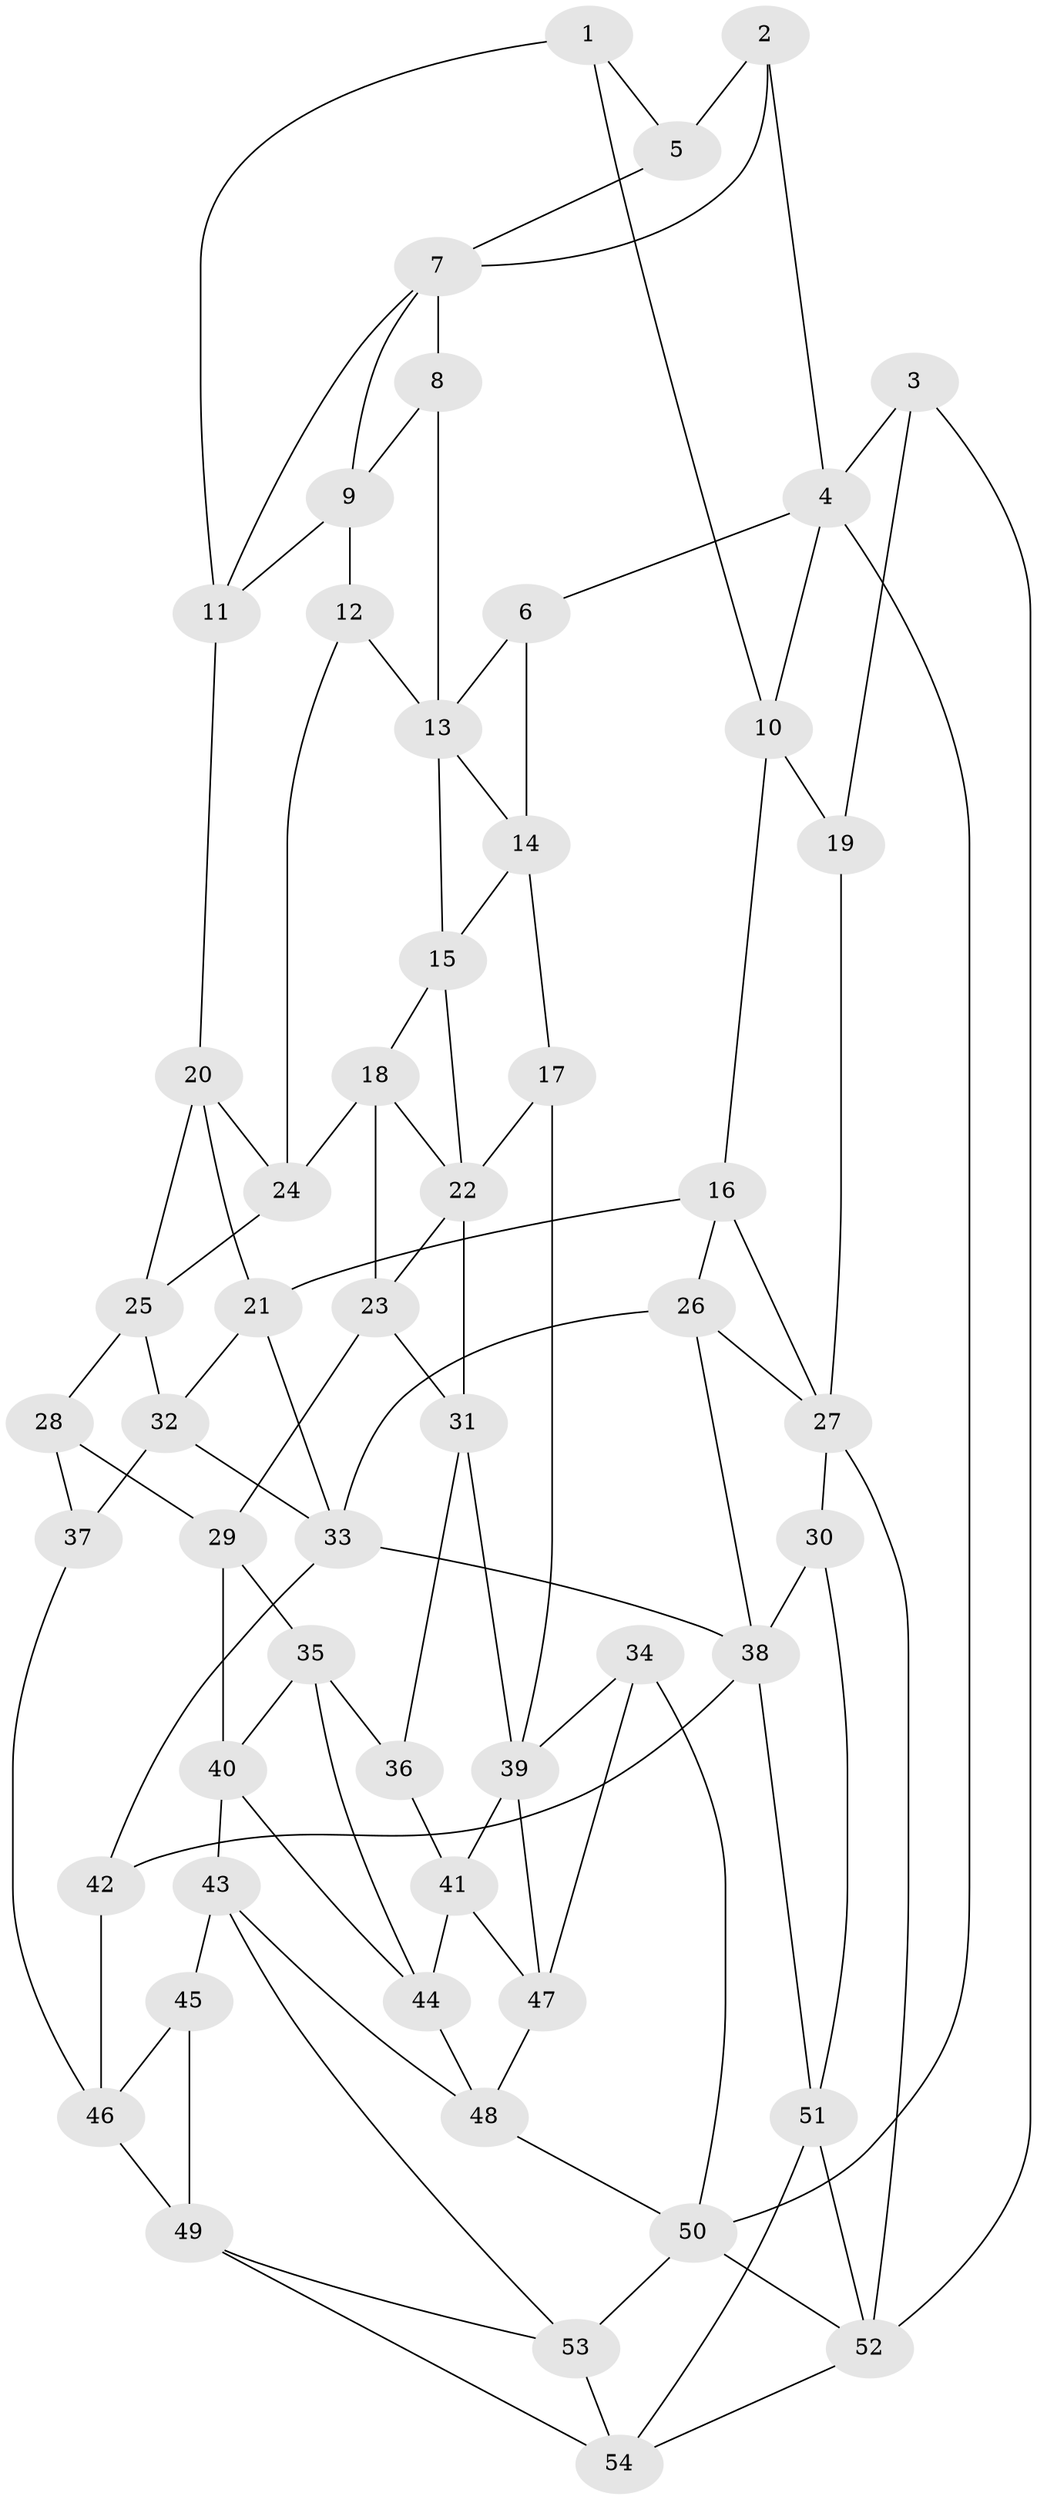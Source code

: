 // original degree distribution, {3: 0.014705882352941176, 6: 0.22794117647058823, 5: 0.5147058823529411, 4: 0.2426470588235294}
// Generated by graph-tools (version 1.1) at 2025/38/03/04/25 23:38:33]
// undirected, 54 vertices, 105 edges
graph export_dot {
  node [color=gray90,style=filled];
  1;
  2;
  3;
  4;
  5;
  6;
  7;
  8;
  9;
  10;
  11;
  12;
  13;
  14;
  15;
  16;
  17;
  18;
  19;
  20;
  21;
  22;
  23;
  24;
  25;
  26;
  27;
  28;
  29;
  30;
  31;
  32;
  33;
  34;
  35;
  36;
  37;
  38;
  39;
  40;
  41;
  42;
  43;
  44;
  45;
  46;
  47;
  48;
  49;
  50;
  51;
  52;
  53;
  54;
  1 -- 5 [weight=1.0];
  1 -- 10 [weight=1.0];
  1 -- 11 [weight=1.0];
  2 -- 4 [weight=1.0];
  2 -- 5 [weight=1.0];
  2 -- 7 [weight=1.0];
  3 -- 4 [weight=2.0];
  3 -- 19 [weight=1.0];
  3 -- 52 [weight=1.0];
  4 -- 6 [weight=1.0];
  4 -- 10 [weight=1.0];
  4 -- 50 [weight=1.0];
  5 -- 7 [weight=1.0];
  6 -- 13 [weight=1.0];
  6 -- 14 [weight=1.0];
  7 -- 8 [weight=1.0];
  7 -- 9 [weight=1.0];
  7 -- 11 [weight=1.0];
  8 -- 9 [weight=1.0];
  8 -- 13 [weight=2.0];
  9 -- 11 [weight=1.0];
  9 -- 12 [weight=1.0];
  10 -- 16 [weight=1.0];
  10 -- 19 [weight=1.0];
  11 -- 20 [weight=1.0];
  12 -- 13 [weight=1.0];
  12 -- 24 [weight=1.0];
  13 -- 14 [weight=1.0];
  13 -- 15 [weight=1.0];
  14 -- 15 [weight=1.0];
  14 -- 17 [weight=1.0];
  15 -- 18 [weight=1.0];
  15 -- 22 [weight=1.0];
  16 -- 21 [weight=1.0];
  16 -- 26 [weight=1.0];
  16 -- 27 [weight=1.0];
  17 -- 22 [weight=2.0];
  17 -- 39 [weight=1.0];
  18 -- 22 [weight=1.0];
  18 -- 23 [weight=1.0];
  18 -- 24 [weight=1.0];
  19 -- 27 [weight=2.0];
  20 -- 21 [weight=1.0];
  20 -- 24 [weight=1.0];
  20 -- 25 [weight=1.0];
  21 -- 32 [weight=1.0];
  21 -- 33 [weight=1.0];
  22 -- 23 [weight=1.0];
  22 -- 31 [weight=1.0];
  23 -- 29 [weight=1.0];
  23 -- 31 [weight=1.0];
  24 -- 25 [weight=1.0];
  25 -- 28 [weight=1.0];
  25 -- 32 [weight=1.0];
  26 -- 27 [weight=1.0];
  26 -- 33 [weight=1.0];
  26 -- 38 [weight=1.0];
  27 -- 30 [weight=1.0];
  27 -- 52 [weight=1.0];
  28 -- 29 [weight=1.0];
  28 -- 37 [weight=1.0];
  29 -- 35 [weight=1.0];
  29 -- 40 [weight=1.0];
  30 -- 38 [weight=1.0];
  30 -- 51 [weight=1.0];
  31 -- 36 [weight=1.0];
  31 -- 39 [weight=1.0];
  32 -- 33 [weight=1.0];
  32 -- 37 [weight=2.0];
  33 -- 38 [weight=1.0];
  33 -- 42 [weight=1.0];
  34 -- 39 [weight=1.0];
  34 -- 47 [weight=1.0];
  34 -- 50 [weight=1.0];
  35 -- 36 [weight=1.0];
  35 -- 40 [weight=1.0];
  35 -- 44 [weight=1.0];
  36 -- 41 [weight=1.0];
  37 -- 46 [weight=1.0];
  38 -- 42 [weight=1.0];
  38 -- 51 [weight=1.0];
  39 -- 41 [weight=1.0];
  39 -- 47 [weight=1.0];
  40 -- 43 [weight=1.0];
  40 -- 44 [weight=1.0];
  41 -- 44 [weight=1.0];
  41 -- 47 [weight=1.0];
  42 -- 46 [weight=2.0];
  43 -- 45 [weight=1.0];
  43 -- 48 [weight=1.0];
  43 -- 53 [weight=1.0];
  44 -- 48 [weight=1.0];
  45 -- 46 [weight=2.0];
  45 -- 49 [weight=1.0];
  46 -- 49 [weight=1.0];
  47 -- 48 [weight=1.0];
  48 -- 50 [weight=1.0];
  49 -- 53 [weight=1.0];
  49 -- 54 [weight=1.0];
  50 -- 52 [weight=1.0];
  50 -- 53 [weight=1.0];
  51 -- 52 [weight=1.0];
  51 -- 54 [weight=1.0];
  52 -- 54 [weight=1.0];
  53 -- 54 [weight=1.0];
}

